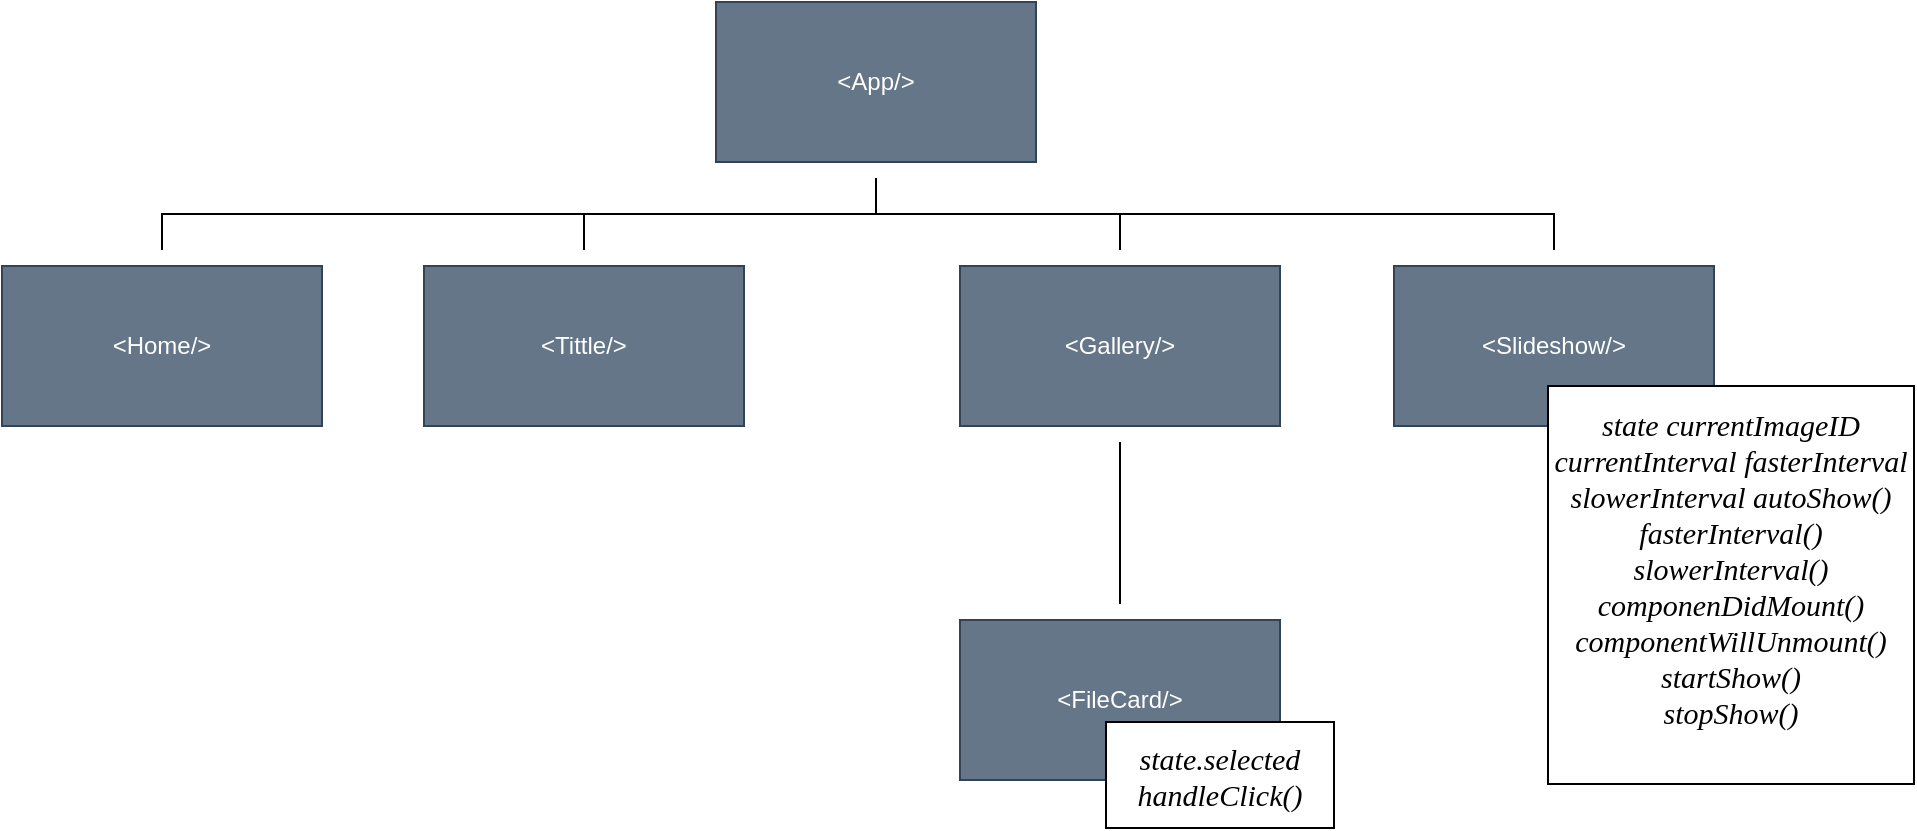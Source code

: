 <mxfile version="17.1.2" type="github">
  <diagram id="h_TArFZReYyLkt6W6l1r" name="Page-1">
    <mxGraphModel dx="1806" dy="784" grid="0" gridSize="10" guides="1" tooltips="1" connect="1" arrows="1" fold="1" page="0" pageScale="1" pageWidth="827" pageHeight="1169" math="0" shadow="0">
      <root>
        <mxCell id="0" />
        <mxCell id="1" parent="0" />
        <mxCell id="vTBMwlU6D-roeUIOne7e-3" value="" style="edgeStyle=orthogonalEdgeStyle;rounded=0;orthogonalLoop=1;jettySize=auto;html=1;endArrow=none;startSize=14;endSize=14;sourcePerimeterSpacing=8;targetPerimeterSpacing=8;endFill=0;" edge="1" parent="1" source="vTBMwlU6D-roeUIOne7e-1" target="vTBMwlU6D-roeUIOne7e-2">
          <mxGeometry relative="1" as="geometry" />
        </mxCell>
        <mxCell id="vTBMwlU6D-roeUIOne7e-5" style="edgeStyle=orthogonalEdgeStyle;rounded=0;orthogonalLoop=1;jettySize=auto;html=1;endArrow=none;endFill=0;startSize=14;endSize=14;sourcePerimeterSpacing=8;targetPerimeterSpacing=8;" edge="1" parent="1" source="vTBMwlU6D-roeUIOne7e-1" target="vTBMwlU6D-roeUIOne7e-4">
          <mxGeometry relative="1" as="geometry" />
        </mxCell>
        <mxCell id="vTBMwlU6D-roeUIOne7e-15" style="edgeStyle=orthogonalEdgeStyle;rounded=0;orthogonalLoop=1;jettySize=auto;html=1;endArrow=none;endFill=0;startSize=14;endSize=14;sourcePerimeterSpacing=8;targetPerimeterSpacing=8;" edge="1" parent="1" source="vTBMwlU6D-roeUIOne7e-1" target="vTBMwlU6D-roeUIOne7e-14">
          <mxGeometry relative="1" as="geometry">
            <Array as="points">
              <mxPoint x="161" y="169" />
              <mxPoint x="-196" y="169" />
            </Array>
          </mxGeometry>
        </mxCell>
        <mxCell id="vTBMwlU6D-roeUIOne7e-1" value="&amp;lt;App/&amp;gt;" style="rounded=0;whiteSpace=wrap;html=1;hachureGap=4;fillColor=#647687;strokeColor=#314354;fontColor=#ffffff;" vertex="1" parent="1">
          <mxGeometry x="81" y="63" width="160" height="80" as="geometry" />
        </mxCell>
        <mxCell id="vTBMwlU6D-roeUIOne7e-2" value="&amp;lt;Tittle/&amp;gt;" style="rounded=0;whiteSpace=wrap;html=1;hachureGap=4;fillColor=#647687;strokeColor=#314354;fontColor=#ffffff;" vertex="1" parent="1">
          <mxGeometry x="-65" y="195" width="160" height="80" as="geometry" />
        </mxCell>
        <mxCell id="vTBMwlU6D-roeUIOne7e-13" style="edgeStyle=orthogonalEdgeStyle;rounded=0;orthogonalLoop=1;jettySize=auto;html=1;endArrow=none;endFill=0;startSize=14;endSize=14;sourcePerimeterSpacing=8;targetPerimeterSpacing=8;" edge="1" parent="1" source="vTBMwlU6D-roeUIOne7e-4" target="vTBMwlU6D-roeUIOne7e-12">
          <mxGeometry relative="1" as="geometry" />
        </mxCell>
        <mxCell id="vTBMwlU6D-roeUIOne7e-4" value="&amp;lt;Gallery/&amp;gt;" style="rounded=0;whiteSpace=wrap;html=1;hachureGap=4;fillColor=#647687;strokeColor=#314354;fontColor=#ffffff;" vertex="1" parent="1">
          <mxGeometry x="203" y="195" width="160" height="80" as="geometry" />
        </mxCell>
        <mxCell id="vTBMwlU6D-roeUIOne7e-9" style="edgeStyle=orthogonalEdgeStyle;rounded=0;orthogonalLoop=1;jettySize=auto;html=1;endArrow=none;endFill=0;startSize=14;endSize=14;sourcePerimeterSpacing=8;targetPerimeterSpacing=8;" edge="1" parent="1" source="vTBMwlU6D-roeUIOne7e-6">
          <mxGeometry relative="1" as="geometry">
            <mxPoint x="283" y="172" as="targetPoint" />
            <Array as="points">
              <mxPoint x="500" y="169" />
              <mxPoint x="283" y="169" />
            </Array>
          </mxGeometry>
        </mxCell>
        <mxCell id="vTBMwlU6D-roeUIOne7e-6" value="&amp;lt;Slideshow/&amp;gt;" style="rounded=0;whiteSpace=wrap;html=1;hachureGap=4;fillColor=#647687;strokeColor=#314354;fontColor=#ffffff;" vertex="1" parent="1">
          <mxGeometry x="420" y="195" width="160" height="80" as="geometry" />
        </mxCell>
        <mxCell id="vTBMwlU6D-roeUIOne7e-12" value="&amp;lt;FileCard/&amp;gt;" style="rounded=0;whiteSpace=wrap;html=1;hachureGap=4;fillColor=#647687;strokeColor=#314354;fontColor=#ffffff;" vertex="1" parent="1">
          <mxGeometry x="203" y="372" width="160" height="80" as="geometry" />
        </mxCell>
        <mxCell id="vTBMwlU6D-roeUIOne7e-14" value="&amp;lt;Home/&amp;gt;" style="rounded=0;whiteSpace=wrap;html=1;hachureGap=4;fillColor=#647687;strokeColor=#314354;fontColor=#ffffff;" vertex="1" parent="1">
          <mxGeometry x="-276" y="195" width="160" height="80" as="geometry" />
        </mxCell>
        <mxCell id="vTBMwlU6D-roeUIOne7e-16" value="&lt;div class=&quot;page&quot; title=&quot;Page 1&quot; style=&quot;font-size: 15px&quot;&gt;&lt;span style=&quot;font-family: &amp;#34;consolas&amp;#34; ; font-style: italic&quot;&gt;state.selected handleClick()&lt;/span&gt;&lt;br&gt;&lt;/div&gt;" style="rounded=0;whiteSpace=wrap;html=1;hachureGap=4;" vertex="1" parent="1">
          <mxGeometry x="276" y="423" width="114" height="53" as="geometry" />
        </mxCell>
        <mxCell id="vTBMwlU6D-roeUIOne7e-17" value="&lt;div class=&quot;page&quot; title=&quot;Page 1&quot; style=&quot;font-size: 15px&quot;&gt;&lt;span style=&quot;font-family: &amp;#34;consolas&amp;#34; ; font-style: italic&quot;&gt;state currentImageID currentInterval fasterInterval slowerInterval autoShow()&lt;/span&gt;&lt;br&gt;&lt;/div&gt;&lt;div class=&quot;page&quot; title=&quot;Page 1&quot; style=&quot;font-size: 15px&quot;&gt;&lt;span style=&quot;font-family: &amp;#34;consolas&amp;#34; ; font-style: italic&quot;&gt;fasterInterval()&lt;/span&gt;&lt;/div&gt;&lt;div class=&quot;page&quot; title=&quot;Page 1&quot; style=&quot;font-size: 15px&quot;&gt;&lt;span style=&quot;font-family: &amp;#34;consolas&amp;#34; ; font-style: italic&quot;&gt;slowerInterval()&lt;/span&gt;&lt;/div&gt;&lt;div class=&quot;page&quot; title=&quot;Page 1&quot; style=&quot;font-size: 15px&quot;&gt;&lt;span style=&quot;font-family: &amp;#34;consolas&amp;#34; ; font-style: italic&quot;&gt;componenDidMount()&lt;/span&gt;&lt;/div&gt;&lt;div class=&quot;page&quot; title=&quot;Page 1&quot; style=&quot;font-size: 15px&quot;&gt;&lt;span style=&quot;font-family: &amp;#34;consolas&amp;#34; ; font-style: italic&quot;&gt;componentWillUnmount()&lt;/span&gt;&lt;/div&gt;&lt;div class=&quot;page&quot; title=&quot;Page 1&quot; style=&quot;font-size: 15px&quot;&gt;&lt;span style=&quot;font-family: &amp;#34;consolas&amp;#34; ; font-style: italic&quot;&gt;startShow()&lt;/span&gt;&lt;/div&gt;&lt;div class=&quot;page&quot; title=&quot;Page 1&quot; style=&quot;font-size: 15px&quot;&gt;&lt;span style=&quot;font-family: &amp;#34;consolas&amp;#34; ; font-style: italic&quot;&gt;stopShow()&lt;/span&gt;&lt;/div&gt;&lt;div class=&quot;page&quot; title=&quot;Page 1&quot; style=&quot;font-size: 15px&quot;&gt;&lt;span style=&quot;font-family: &amp;#34;consolas&amp;#34; ; font-style: italic&quot;&gt;&lt;br&gt;&lt;/span&gt;&lt;/div&gt;" style="rounded=0;whiteSpace=wrap;html=1;hachureGap=4;" vertex="1" parent="1">
          <mxGeometry x="497" y="255" width="183" height="199" as="geometry" />
        </mxCell>
      </root>
    </mxGraphModel>
  </diagram>
</mxfile>
